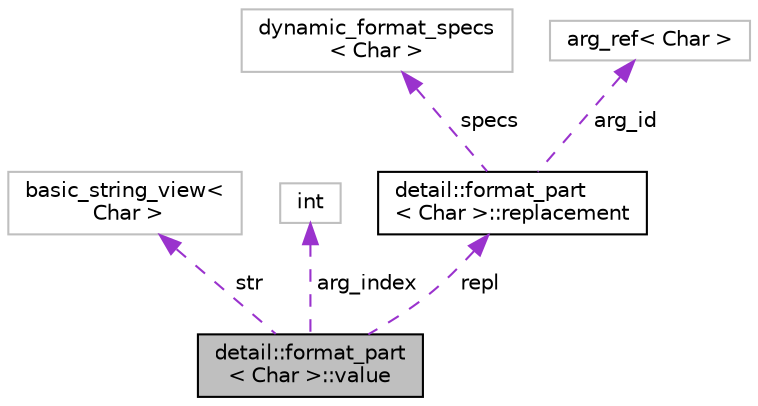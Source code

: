 digraph "detail::format_part&lt; Char &gt;::value"
{
 // INTERACTIVE_SVG=YES
  edge [fontname="Helvetica",fontsize="10",labelfontname="Helvetica",labelfontsize="10"];
  node [fontname="Helvetica",fontsize="10",shape=record];
  Node1 [label="detail::format_part\l\< Char \>::value",height=0.2,width=0.4,color="black", fillcolor="grey75", style="filled", fontcolor="black"];
  Node2 -> Node1 [dir="back",color="darkorchid3",fontsize="10",style="dashed",label=" str" ,fontname="Helvetica"];
  Node2 [label="basic_string_view\<\l Char \>",height=0.2,width=0.4,color="grey75", fillcolor="white", style="filled"];
  Node3 -> Node1 [dir="back",color="darkorchid3",fontsize="10",style="dashed",label=" arg_index" ,fontname="Helvetica"];
  Node3 [label="int",height=0.2,width=0.4,color="grey75", fillcolor="white", style="filled"];
  Node4 -> Node1 [dir="back",color="darkorchid3",fontsize="10",style="dashed",label=" repl" ,fontname="Helvetica"];
  Node4 [label="detail::format_part\l\< Char \>::replacement",height=0.2,width=0.4,color="black", fillcolor="white", style="filled",URL="$structdetail_1_1format__part_1_1replacement.html"];
  Node5 -> Node4 [dir="back",color="darkorchid3",fontsize="10",style="dashed",label=" specs" ,fontname="Helvetica"];
  Node5 [label="dynamic_format_specs\l\< Char \>",height=0.2,width=0.4,color="grey75", fillcolor="white", style="filled"];
  Node6 -> Node4 [dir="back",color="darkorchid3",fontsize="10",style="dashed",label=" arg_id" ,fontname="Helvetica"];
  Node6 [label="arg_ref\< Char \>",height=0.2,width=0.4,color="grey75", fillcolor="white", style="filled"];
}
